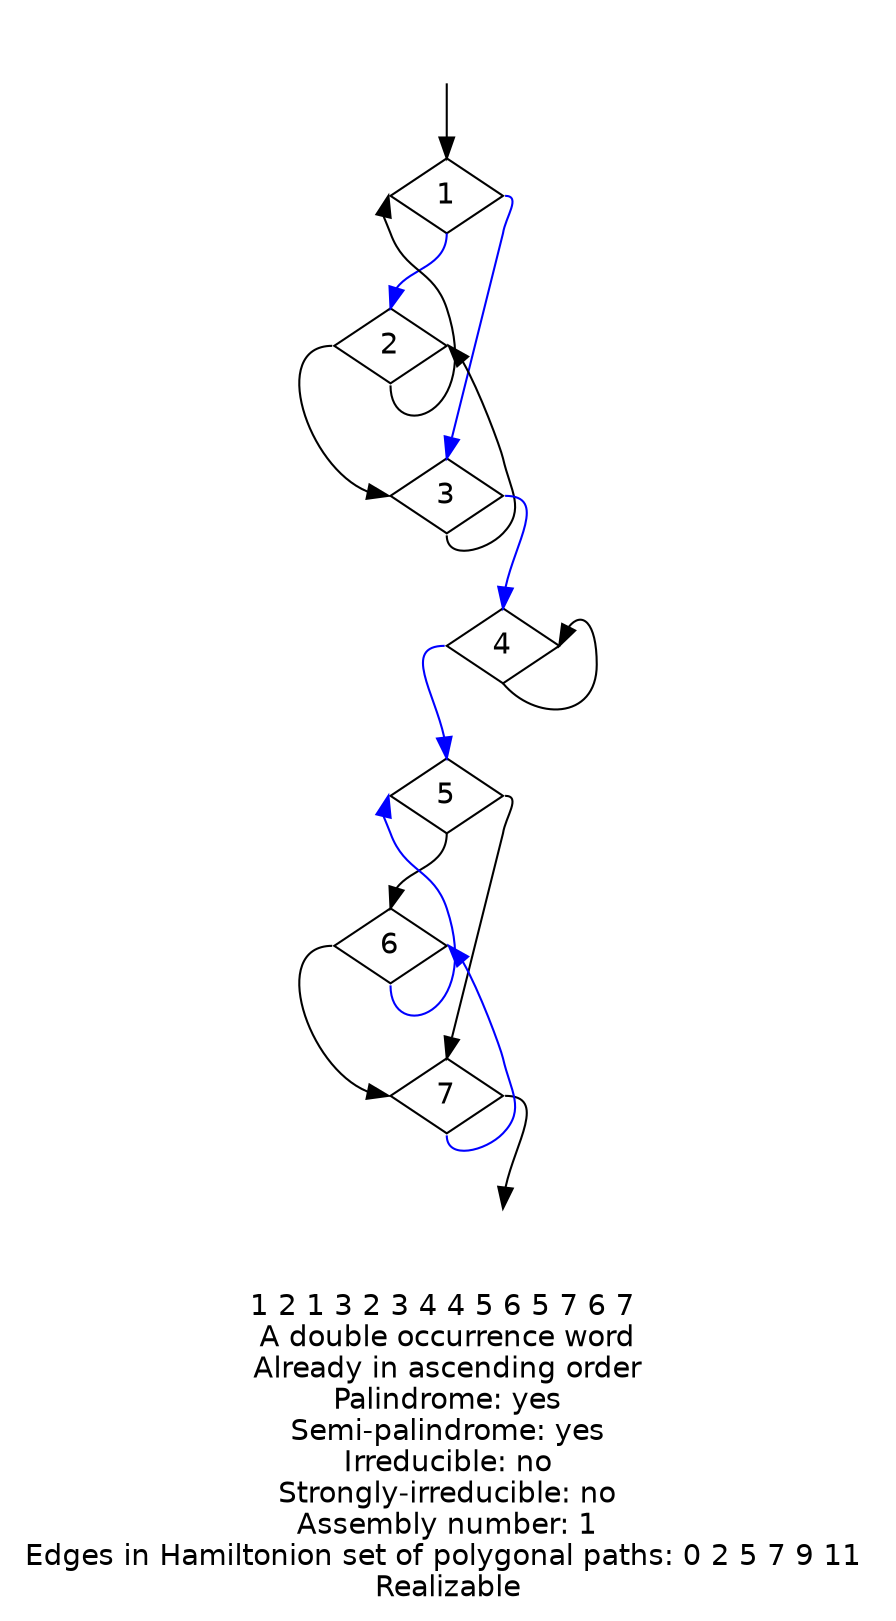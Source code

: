 digraph {
fontname="Helvetica"
node [fontname="Helvetica"]
node [shape=diamond]
label="1 2 1 3 2 3 4 4 5 6 5 7 6 7 \nA double occurrence word\nAlready in ascending order\nPalindrome: yes\nSemi-palindrome: yes\nIrreducible: no\nStrongly-irreducible: no\nAssembly number: 1\nEdges in Hamiltonion set of polygonal paths: 0 2 5 7 9 11 \nRealizable\n"
a [style="invis"]
b [style="invis"]
a:s -> 1:n
1:s -> 2:n [color="blue"]
2:s -> 1:w
1:e -> 3:n [color="blue"]
3:s -> 2:e
2:w -> 3:w
3:e -> 4:n [color="blue"]
4:s -> 4:e
4:w -> 5:n [color="blue"]
5:s -> 6:n
6:s -> 5:w [color="blue"]
5:e -> 7:n
7:s -> 6:e [color="blue"]
6:w -> 7:w
7:e -> b:n
}
